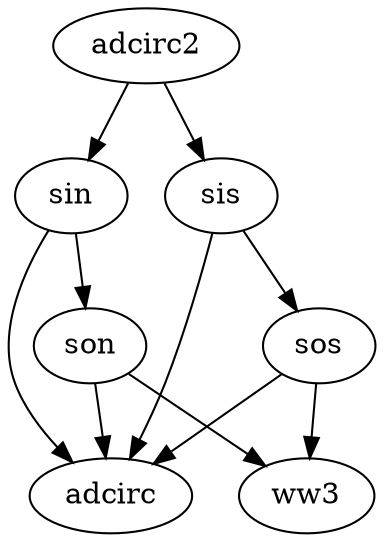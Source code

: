 digraph {
	sin -> son ;
	sin -> adcirc ;
	adcirc2 -> sis ;
	adcirc2 -> sin ;
	sos -> ww3 ;
	sos -> adcirc ;
	son -> ww3 ;
	son -> adcirc ;
	sis -> sos ;
	sis -> adcirc ;
}
